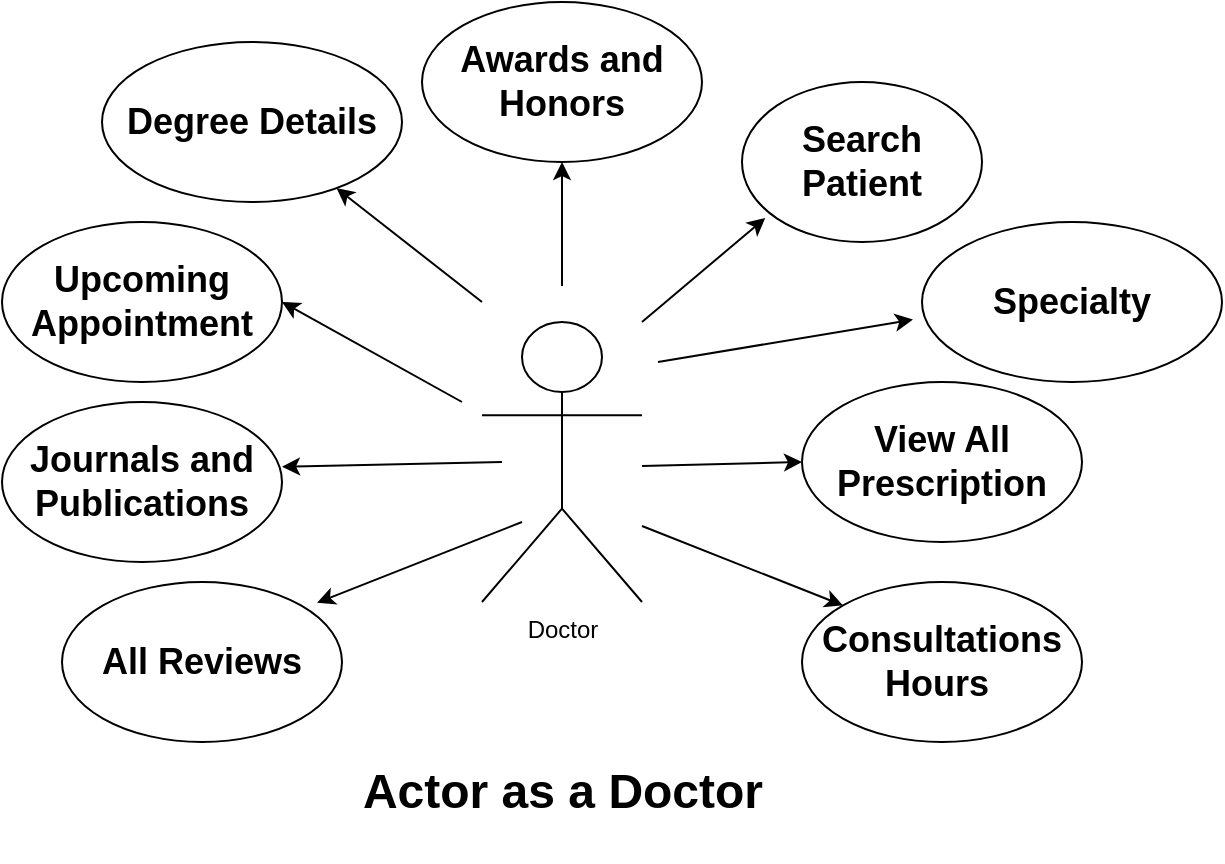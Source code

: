 <mxfile version="24.3.1" type="device">
  <diagram name="Page-1" id="h31YnyH4ZcefZMLSWykd">
    <mxGraphModel dx="1386" dy="797" grid="1" gridSize="10" guides="1" tooltips="1" connect="1" arrows="1" fold="1" page="1" pageScale="1" pageWidth="850" pageHeight="1100" math="0" shadow="0">
      <root>
        <mxCell id="0" />
        <mxCell id="1" parent="0" />
        <mxCell id="evXUSnuD0lAMoaGzojww-2" value="Doctor" style="shape=umlActor;verticalLabelPosition=bottom;verticalAlign=top;html=1;outlineConnect=0;" parent="1" vertex="1">
          <mxGeometry x="400" y="250" width="80" height="140" as="geometry" />
        </mxCell>
        <mxCell id="evXUSnuD0lAMoaGzojww-4" value="" style="endArrow=classic;html=1;rounded=0;entryX=0.097;entryY=0.85;entryDx=0;entryDy=0;entryPerimeter=0;" parent="1" target="evXUSnuD0lAMoaGzojww-5" edge="1">
          <mxGeometry width="50" height="50" relative="1" as="geometry">
            <mxPoint x="480" y="250" as="sourcePoint" />
            <mxPoint x="530" y="200" as="targetPoint" />
          </mxGeometry>
        </mxCell>
        <mxCell id="evXUSnuD0lAMoaGzojww-5" value="&lt;h2&gt;Search Patient&lt;/h2&gt;" style="ellipse;whiteSpace=wrap;html=1;" parent="1" vertex="1">
          <mxGeometry x="530" y="130" width="120" height="80" as="geometry" />
        </mxCell>
        <mxCell id="evXUSnuD0lAMoaGzojww-6" value="" style="endArrow=classic;html=1;rounded=0;entryX=0;entryY=0.5;entryDx=0;entryDy=0;" parent="1" target="evXUSnuD0lAMoaGzojww-7" edge="1">
          <mxGeometry width="50" height="50" relative="1" as="geometry">
            <mxPoint x="480" y="322" as="sourcePoint" />
            <mxPoint x="550" y="320" as="targetPoint" />
          </mxGeometry>
        </mxCell>
        <mxCell id="evXUSnuD0lAMoaGzojww-7" value="&lt;h2&gt;View All Prescription&lt;/h2&gt;" style="ellipse;whiteSpace=wrap;html=1;" parent="1" vertex="1">
          <mxGeometry x="560" y="280" width="140" height="80" as="geometry" />
        </mxCell>
        <mxCell id="evXUSnuD0lAMoaGzojww-8" value="&lt;h2&gt;Upcoming Appointment&lt;/h2&gt;" style="ellipse;whiteSpace=wrap;html=1;" parent="1" vertex="1">
          <mxGeometry x="160" y="200" width="140" height="80" as="geometry" />
        </mxCell>
        <mxCell id="evXUSnuD0lAMoaGzojww-9" value="&lt;h2&gt;Awards and Honors&lt;/h2&gt;" style="ellipse;whiteSpace=wrap;html=1;" parent="1" vertex="1">
          <mxGeometry x="370" y="90" width="140" height="80" as="geometry" />
        </mxCell>
        <mxCell id="evXUSnuD0lAMoaGzojww-10" value="" style="endArrow=classic;html=1;rounded=0;" parent="1" target="evXUSnuD0lAMoaGzojww-9" edge="1">
          <mxGeometry width="50" height="50" relative="1" as="geometry">
            <mxPoint x="440" y="232" as="sourcePoint" />
            <mxPoint x="492" y="180" as="targetPoint" />
          </mxGeometry>
        </mxCell>
        <mxCell id="evXUSnuD0lAMoaGzojww-11" value="&lt;h2&gt;Specialty&lt;/h2&gt;" style="ellipse;whiteSpace=wrap;html=1;" parent="1" vertex="1">
          <mxGeometry x="620" y="200" width="150" height="80" as="geometry" />
        </mxCell>
        <mxCell id="evXUSnuD0lAMoaGzojww-12" value="" style="endArrow=classic;html=1;rounded=0;entryX=-0.03;entryY=0.61;entryDx=0;entryDy=0;entryPerimeter=0;" parent="1" target="evXUSnuD0lAMoaGzojww-11" edge="1">
          <mxGeometry width="50" height="50" relative="1" as="geometry">
            <mxPoint x="488" y="270" as="sourcePoint" />
            <mxPoint x="550" y="218" as="targetPoint" />
          </mxGeometry>
        </mxCell>
        <mxCell id="evXUSnuD0lAMoaGzojww-13" value="&lt;h2&gt;Degree Details&lt;/h2&gt;" style="ellipse;whiteSpace=wrap;html=1;" parent="1" vertex="1">
          <mxGeometry x="210" y="110" width="150" height="80" as="geometry" />
        </mxCell>
        <mxCell id="evXUSnuD0lAMoaGzojww-14" value="" style="endArrow=classic;html=1;rounded=0;" parent="1" target="evXUSnuD0lAMoaGzojww-13" edge="1">
          <mxGeometry width="50" height="50" relative="1" as="geometry">
            <mxPoint x="400" y="240" as="sourcePoint" />
            <mxPoint x="380" y="170" as="targetPoint" />
          </mxGeometry>
        </mxCell>
        <mxCell id="evXUSnuD0lAMoaGzojww-15" value="" style="endArrow=classic;html=1;rounded=0;entryX=1;entryY=0.5;entryDx=0;entryDy=0;" parent="1" target="evXUSnuD0lAMoaGzojww-8" edge="1">
          <mxGeometry width="50" height="50" relative="1" as="geometry">
            <mxPoint x="390" y="290" as="sourcePoint" />
            <mxPoint x="330" y="220" as="targetPoint" />
          </mxGeometry>
        </mxCell>
        <mxCell id="evXUSnuD0lAMoaGzojww-16" value="&lt;h2&gt;Journals and Publications&lt;/h2&gt;" style="ellipse;whiteSpace=wrap;html=1;" parent="1" vertex="1">
          <mxGeometry x="160" y="290" width="140" height="80" as="geometry" />
        </mxCell>
        <mxCell id="evXUSnuD0lAMoaGzojww-17" value="" style="endArrow=classic;html=1;rounded=0;entryX=1;entryY=0.405;entryDx=0;entryDy=0;entryPerimeter=0;" parent="1" target="evXUSnuD0lAMoaGzojww-16" edge="1">
          <mxGeometry width="50" height="50" relative="1" as="geometry">
            <mxPoint x="410" y="320" as="sourcePoint" />
            <mxPoint x="320" y="280" as="targetPoint" />
          </mxGeometry>
        </mxCell>
        <mxCell id="evXUSnuD0lAMoaGzojww-18" value="" style="endArrow=classic;html=1;rounded=0;entryX=0;entryY=0;entryDx=0;entryDy=0;" parent="1" target="evXUSnuD0lAMoaGzojww-19" edge="1">
          <mxGeometry width="50" height="50" relative="1" as="geometry">
            <mxPoint x="480" y="352" as="sourcePoint" />
            <mxPoint x="560" y="380" as="targetPoint" />
          </mxGeometry>
        </mxCell>
        <mxCell id="evXUSnuD0lAMoaGzojww-19" value="&lt;h2&gt;Consultations Hours&amp;nbsp;&lt;/h2&gt;" style="ellipse;whiteSpace=wrap;html=1;" parent="1" vertex="1">
          <mxGeometry x="560" y="380" width="140" height="80" as="geometry" />
        </mxCell>
        <mxCell id="evXUSnuD0lAMoaGzojww-20" value="&lt;h2&gt;All Reviews&lt;/h2&gt;" style="ellipse;whiteSpace=wrap;html=1;" parent="1" vertex="1">
          <mxGeometry x="190" y="380" width="140" height="80" as="geometry" />
        </mxCell>
        <mxCell id="evXUSnuD0lAMoaGzojww-21" value="" style="endArrow=classic;html=1;rounded=0;entryX=0.911;entryY=0.13;entryDx=0;entryDy=0;entryPerimeter=0;" parent="1" target="evXUSnuD0lAMoaGzojww-20" edge="1">
          <mxGeometry width="50" height="50" relative="1" as="geometry">
            <mxPoint x="420" y="350" as="sourcePoint" />
            <mxPoint x="315" y="352" as="targetPoint" />
          </mxGeometry>
        </mxCell>
        <mxCell id="evXUSnuD0lAMoaGzojww-22" value="&lt;h1&gt;Actor as a Doctor&lt;/h1&gt;" style="text;html=1;align=center;verticalAlign=middle;resizable=0;points=[];autosize=1;strokeColor=none;fillColor=none;" parent="1" vertex="1">
          <mxGeometry x="330" y="450" width="220" height="70" as="geometry" />
        </mxCell>
      </root>
    </mxGraphModel>
  </diagram>
</mxfile>
